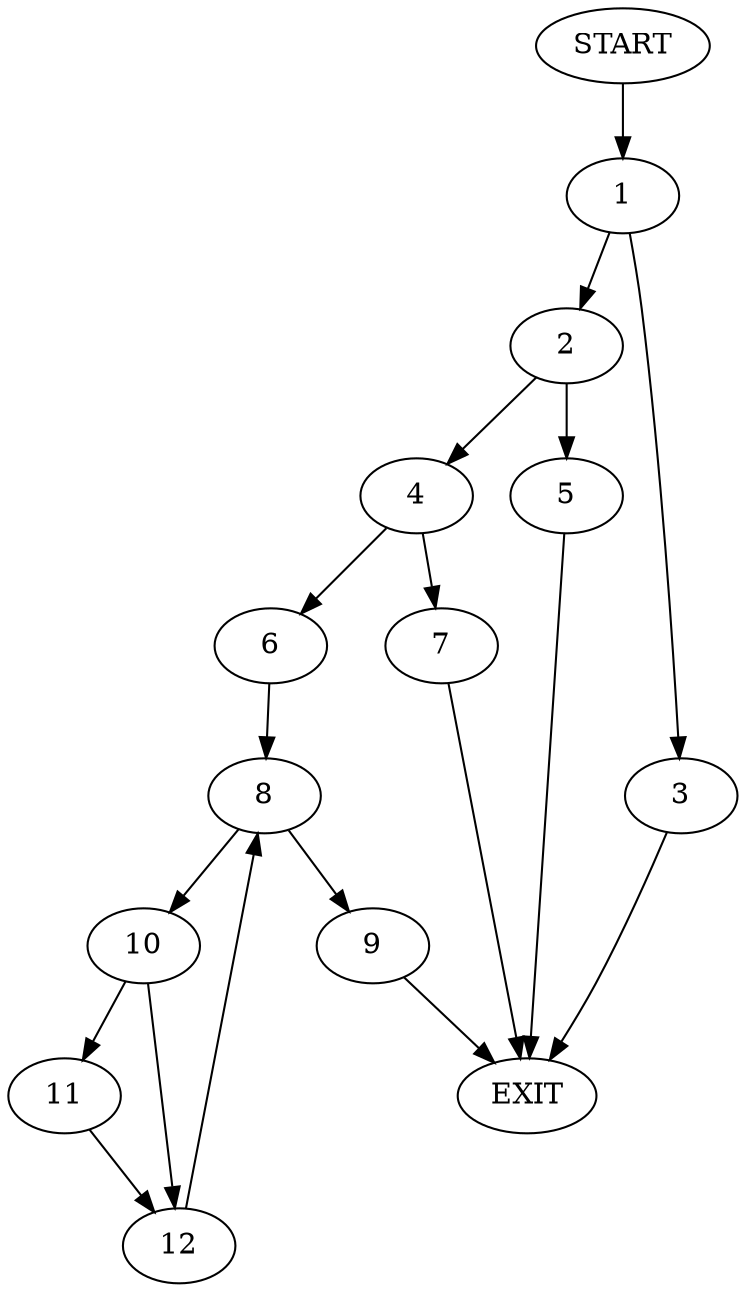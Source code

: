 digraph {
0 [label="START"]
13 [label="EXIT"]
0 -> 1
1 -> 2
1 -> 3
2 -> 4
2 -> 5
3 -> 13
4 -> 6
4 -> 7
5 -> 13
6 -> 8
7 -> 13
8 -> 9
8 -> 10
10 -> 11
10 -> 12
9 -> 13
11 -> 12
12 -> 8
}

